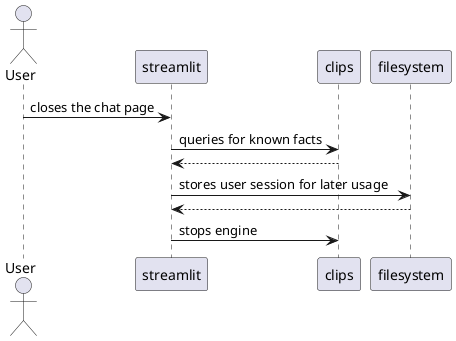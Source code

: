 @startuml
actor User as user

user -> streamlit : closes the chat page

streamlit -> clips : queries for known facts
streamlit <-- clips

streamlit -> filesystem : stores user session for later usage
filesystem --> streamlit

streamlit -> clips : stops engine

@enduml